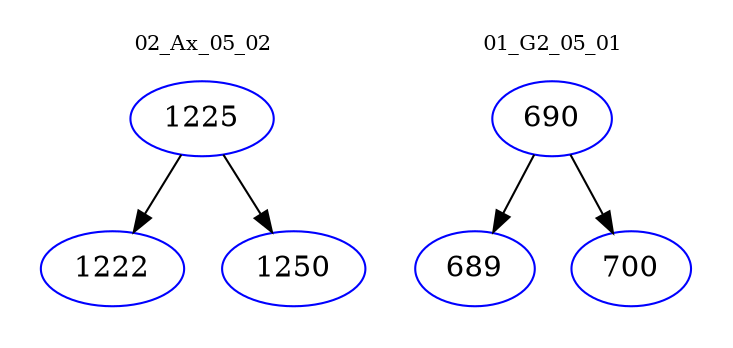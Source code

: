 digraph{
subgraph cluster_0 {
color = white
label = "02_Ax_05_02";
fontsize=10;
T0_1225 [label="1225", color="blue"]
T0_1225 -> T0_1222 [color="black"]
T0_1222 [label="1222", color="blue"]
T0_1225 -> T0_1250 [color="black"]
T0_1250 [label="1250", color="blue"]
}
subgraph cluster_1 {
color = white
label = "01_G2_05_01";
fontsize=10;
T1_690 [label="690", color="blue"]
T1_690 -> T1_689 [color="black"]
T1_689 [label="689", color="blue"]
T1_690 -> T1_700 [color="black"]
T1_700 [label="700", color="blue"]
}
}

